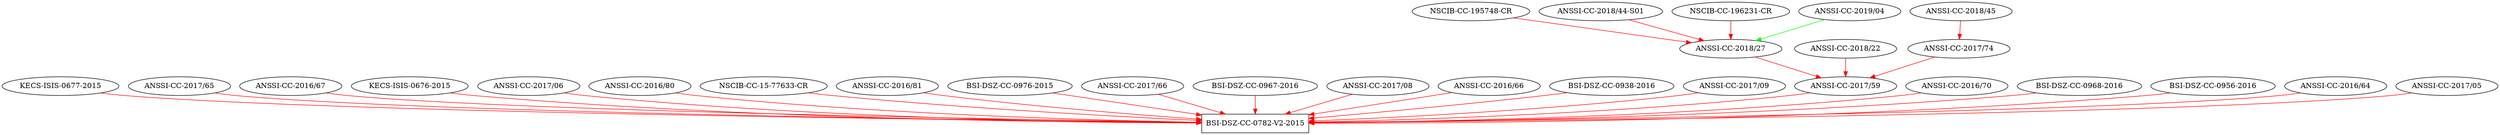 digraph {
	# nodes
	078222015 [label="BSI-DSZ-CC-0782-V2-2015"] [shape=box]
	06772015 [label="KECS-ISIS-0677-2015"]
	201765 [label="ANSSI-CC-2017/65"]
	201667 [label="ANSSI-CC-2016/67"]
	06762015 [label="KECS-ISIS-0676-2015"]
	201706 [label="ANSSI-CC-2017/06"]
	201680 [label="ANSSI-CC-2016/80"]
	1577633 [label="NSCIB-CC-15-77633-CR"]
	201681 [label="ANSSI-CC-2016/81"]
	09762015 [label="BSI-DSZ-CC-0976-2015"]
	201766 [label="ANSSI-CC-2017/66"]
	09672016 [label="BSI-DSZ-CC-0967-2016"]
	201708 [label="ANSSI-CC-2017/08"]
	201666 [label="ANSSI-CC-2016/66"]
	09382016 [label="BSI-DSZ-CC-0938-2016"]
	201709 [label="ANSSI-CC-2017/09"]
	201759 [label="ANSSI-CC-2017/59"]
	201670 [label="ANSSI-CC-2016/70"]
	09682016 [label="BSI-DSZ-CC-0968-2016"]
	09562016 [label="BSI-DSZ-CC-0956-2016"]
	201664 [label="ANSSI-CC-2016/64"]
	201705 [label="ANSSI-CC-2017/05"]
	195748 [label="NSCIB-CC-195748-CR"]
	201759 [label="ANSSI-CC-2017/59"]
	201827 [label="ANSSI-CC-2018/27"]
	20184401 [label="ANSSI-CC-2018/44-S01"]
	196231 [label="NSCIB-CC-196231-CR"]
	201845 [label="ANSSI-CC-2018/45"]
	201822 [label="ANSSI-CC-2018/22"]
	201774 [label="ANSSI-CC-2017/74"]
	201904 [label="ANSSI-CC-2019/04"]

	06772015 -> 078222015 [color=red]
	201765 -> 078222015 [color=red] # RSA not claimed as a security function, but IC is used
	201667 -> 078222015 [color=red]
	06762015 -> 078222015 [color=red]
	201706 -> 078222015 [color=red]
	201680 -> 078222015 [color=red]
	1577633 -> 078222015 [color=red]
	201681 -> 078222015 [color=red]
	09762015 -> 078222015 [color=red]
	201766 -> 078222015 [color=red] # RSA not claimed as a security function, but IC is used
	09672016 -> 078222015 [color=red]
	201708 -> 078222015 [color=red]
	201666 -> 078222015 [color=red]
	09382016 -> 078222015 [color=red]
	201709 -> 078222015 [color=red]
	201759 -> 078222015 [color=red]
	201670 -> 078222015 [color=red]
	09682016 -> 078222015 [color=red] # RSA not used as a security function
	09562016 -> 078222015 [color=red] # RSA not used as a security function
	201664 -> 078222015 [color = red]
	201705 -> 078222015 [color=red]

	201774 -> 201759 [color=red]
	201827 -> 201759 [color=red]
	195748 -> 201827 [color=red] # RoCA considered, key generation disabled
	20184401 -> 201827 [color=red]
	201845 -> 201774 [color=red]
	196231 -> 201827 [color=red] # RoCA considered, key generation disabled
	201904 -> 201827 [color=green] # actually uses different IC
	201822 -> 201759 [color=red]
}
